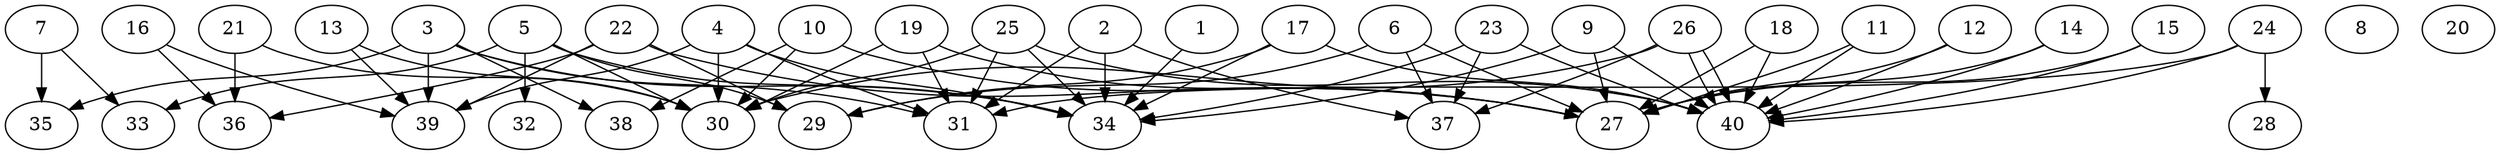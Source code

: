 // DAG automatically generated by daggen at Thu Oct  3 14:06:50 2019
// ./daggen --dot -n 40 --ccr 0.5 --fat 0.9 --regular 0.7 --density 0.5 --mindata 5242880 --maxdata 52428800 
digraph G {
  1 [size="43700224", alpha="0.18", expect_size="21850112"] 
  1 -> 34 [size ="21850112"]
  2 [size="99534848", alpha="0.01", expect_size="49767424"] 
  2 -> 31 [size ="49767424"]
  2 -> 34 [size ="49767424"]
  2 -> 37 [size ="49767424"]
  3 [size="26595328", alpha="0.05", expect_size="13297664"] 
  3 -> 31 [size ="13297664"]
  3 -> 34 [size ="13297664"]
  3 -> 35 [size ="13297664"]
  3 -> 38 [size ="13297664"]
  3 -> 39 [size ="13297664"]
  4 [size="65716224", alpha="0.07", expect_size="32858112"] 
  4 -> 30 [size ="32858112"]
  4 -> 31 [size ="32858112"]
  4 -> 34 [size ="32858112"]
  4 -> 39 [size ="32858112"]
  5 [size="82532352", alpha="0.16", expect_size="41266176"] 
  5 -> 29 [size ="41266176"]
  5 -> 30 [size ="41266176"]
  5 -> 32 [size ="41266176"]
  5 -> 33 [size ="41266176"]
  5 -> 34 [size ="41266176"]
  6 [size="37705728", alpha="0.11", expect_size="18852864"] 
  6 -> 27 [size ="18852864"]
  6 -> 29 [size ="18852864"]
  6 -> 37 [size ="18852864"]
  7 [size="104589312", alpha="0.03", expect_size="52294656"] 
  7 -> 33 [size ="52294656"]
  7 -> 35 [size ="52294656"]
  8 [size="53995520", alpha="0.06", expect_size="26997760"] 
  9 [size="93894656", alpha="0.04", expect_size="46947328"] 
  9 -> 27 [size ="46947328"]
  9 -> 34 [size ="46947328"]
  9 -> 40 [size ="46947328"]
  10 [size="100421632", alpha="0.13", expect_size="50210816"] 
  10 -> 27 [size ="50210816"]
  10 -> 30 [size ="50210816"]
  10 -> 38 [size ="50210816"]
  11 [size="48586752", alpha="0.18", expect_size="24293376"] 
  11 -> 27 [size ="24293376"]
  11 -> 40 [size ="24293376"]
  12 [size="40114176", alpha="0.01", expect_size="20057088"] 
  12 -> 27 [size ="20057088"]
  12 -> 40 [size ="20057088"]
  13 [size="45545472", alpha="0.07", expect_size="22772736"] 
  13 -> 30 [size ="22772736"]
  13 -> 39 [size ="22772736"]
  14 [size="67698688", alpha="0.16", expect_size="33849344"] 
  14 -> 27 [size ="33849344"]
  14 -> 40 [size ="33849344"]
  15 [size="99723264", alpha="0.06", expect_size="49861632"] 
  15 -> 27 [size ="49861632"]
  15 -> 40 [size ="49861632"]
  16 [size="81102848", alpha="0.07", expect_size="40551424"] 
  16 -> 36 [size ="40551424"]
  16 -> 39 [size ="40551424"]
  17 [size="40554496", alpha="0.20", expect_size="20277248"] 
  17 -> 29 [size ="20277248"]
  17 -> 34 [size ="20277248"]
  17 -> 40 [size ="20277248"]
  18 [size="53366784", alpha="0.08", expect_size="26683392"] 
  18 -> 27 [size ="26683392"]
  18 -> 40 [size ="26683392"]
  19 [size="83505152", alpha="0.01", expect_size="41752576"] 
  19 -> 27 [size ="41752576"]
  19 -> 30 [size ="41752576"]
  19 -> 31 [size ="41752576"]
  20 [size="102246400", alpha="0.09", expect_size="51123200"] 
  21 [size="70852608", alpha="0.05", expect_size="35426304"] 
  21 -> 30 [size ="35426304"]
  21 -> 36 [size ="35426304"]
  22 [size="59389952", alpha="0.19", expect_size="29694976"] 
  22 -> 27 [size ="29694976"]
  22 -> 29 [size ="29694976"]
  22 -> 36 [size ="29694976"]
  22 -> 39 [size ="29694976"]
  23 [size="66127872", alpha="0.17", expect_size="33063936"] 
  23 -> 34 [size ="33063936"]
  23 -> 37 [size ="33063936"]
  23 -> 40 [size ="33063936"]
  24 [size="98775040", alpha="0.06", expect_size="49387520"] 
  24 -> 28 [size ="49387520"]
  24 -> 31 [size ="49387520"]
  24 -> 40 [size ="49387520"]
  25 [size="81197056", alpha="0.11", expect_size="40598528"] 
  25 -> 30 [size ="40598528"]
  25 -> 31 [size ="40598528"]
  25 -> 34 [size ="40598528"]
  25 -> 40 [size ="40598528"]
  26 [size="13109248", alpha="0.01", expect_size="6554624"] 
  26 -> 30 [size ="6554624"]
  26 -> 37 [size ="6554624"]
  26 -> 40 [size ="6554624"]
  26 -> 40 [size ="6554624"]
  27 [size="46331904", alpha="0.12", expect_size="23165952"] 
  28 [size="44339200", alpha="0.11", expect_size="22169600"] 
  29 [size="81723392", alpha="0.09", expect_size="40861696"] 
  30 [size="85800960", alpha="0.05", expect_size="42900480"] 
  31 [size="35061760", alpha="0.09", expect_size="17530880"] 
  32 [size="57092096", alpha="0.00", expect_size="28546048"] 
  33 [size="52197376", alpha="0.18", expect_size="26098688"] 
  34 [size="36491264", alpha="0.08", expect_size="18245632"] 
  35 [size="65202176", alpha="0.18", expect_size="32601088"] 
  36 [size="21639168", alpha="0.02", expect_size="10819584"] 
  37 [size="27387904", alpha="0.12", expect_size="13693952"] 
  38 [size="82188288", alpha="0.12", expect_size="41094144"] 
  39 [size="40802304", alpha="0.07", expect_size="20401152"] 
  40 [size="81012736", alpha="0.01", expect_size="40506368"] 
}
